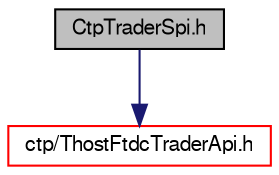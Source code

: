 digraph "CtpTraderSpi.h"
{
  bgcolor="transparent";
  edge [fontname="FreeSans",fontsize="10",labelfontname="FreeSans",labelfontsize="10"];
  node [fontname="FreeSans",fontsize="10",shape=record];
  Node1 [label="CtpTraderSpi.h",height=0.2,width=0.4,color="black", fillcolor="grey75", style="filled" fontcolor="black"];
  Node1 -> Node2 [color="midnightblue",fontsize="10",style="solid",fontname="FreeSans"];
  Node2 [label="ctp/ThostFtdcTraderApi.h",height=0.2,width=0.4,color="red",URL="$d4/d8a/ThostFtdcTraderApi_8h.html",tooltip="定义了客户端接口  20060106 赵鸿昊 创建该文件"];
}
